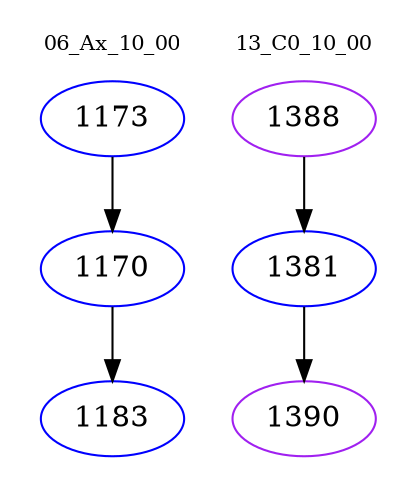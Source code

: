 digraph{
subgraph cluster_0 {
color = white
label = "06_Ax_10_00";
fontsize=10;
T0_1173 [label="1173", color="blue"]
T0_1173 -> T0_1170 [color="black"]
T0_1170 [label="1170", color="blue"]
T0_1170 -> T0_1183 [color="black"]
T0_1183 [label="1183", color="blue"]
}
subgraph cluster_1 {
color = white
label = "13_C0_10_00";
fontsize=10;
T1_1388 [label="1388", color="purple"]
T1_1388 -> T1_1381 [color="black"]
T1_1381 [label="1381", color="blue"]
T1_1381 -> T1_1390 [color="black"]
T1_1390 [label="1390", color="purple"]
}
}
